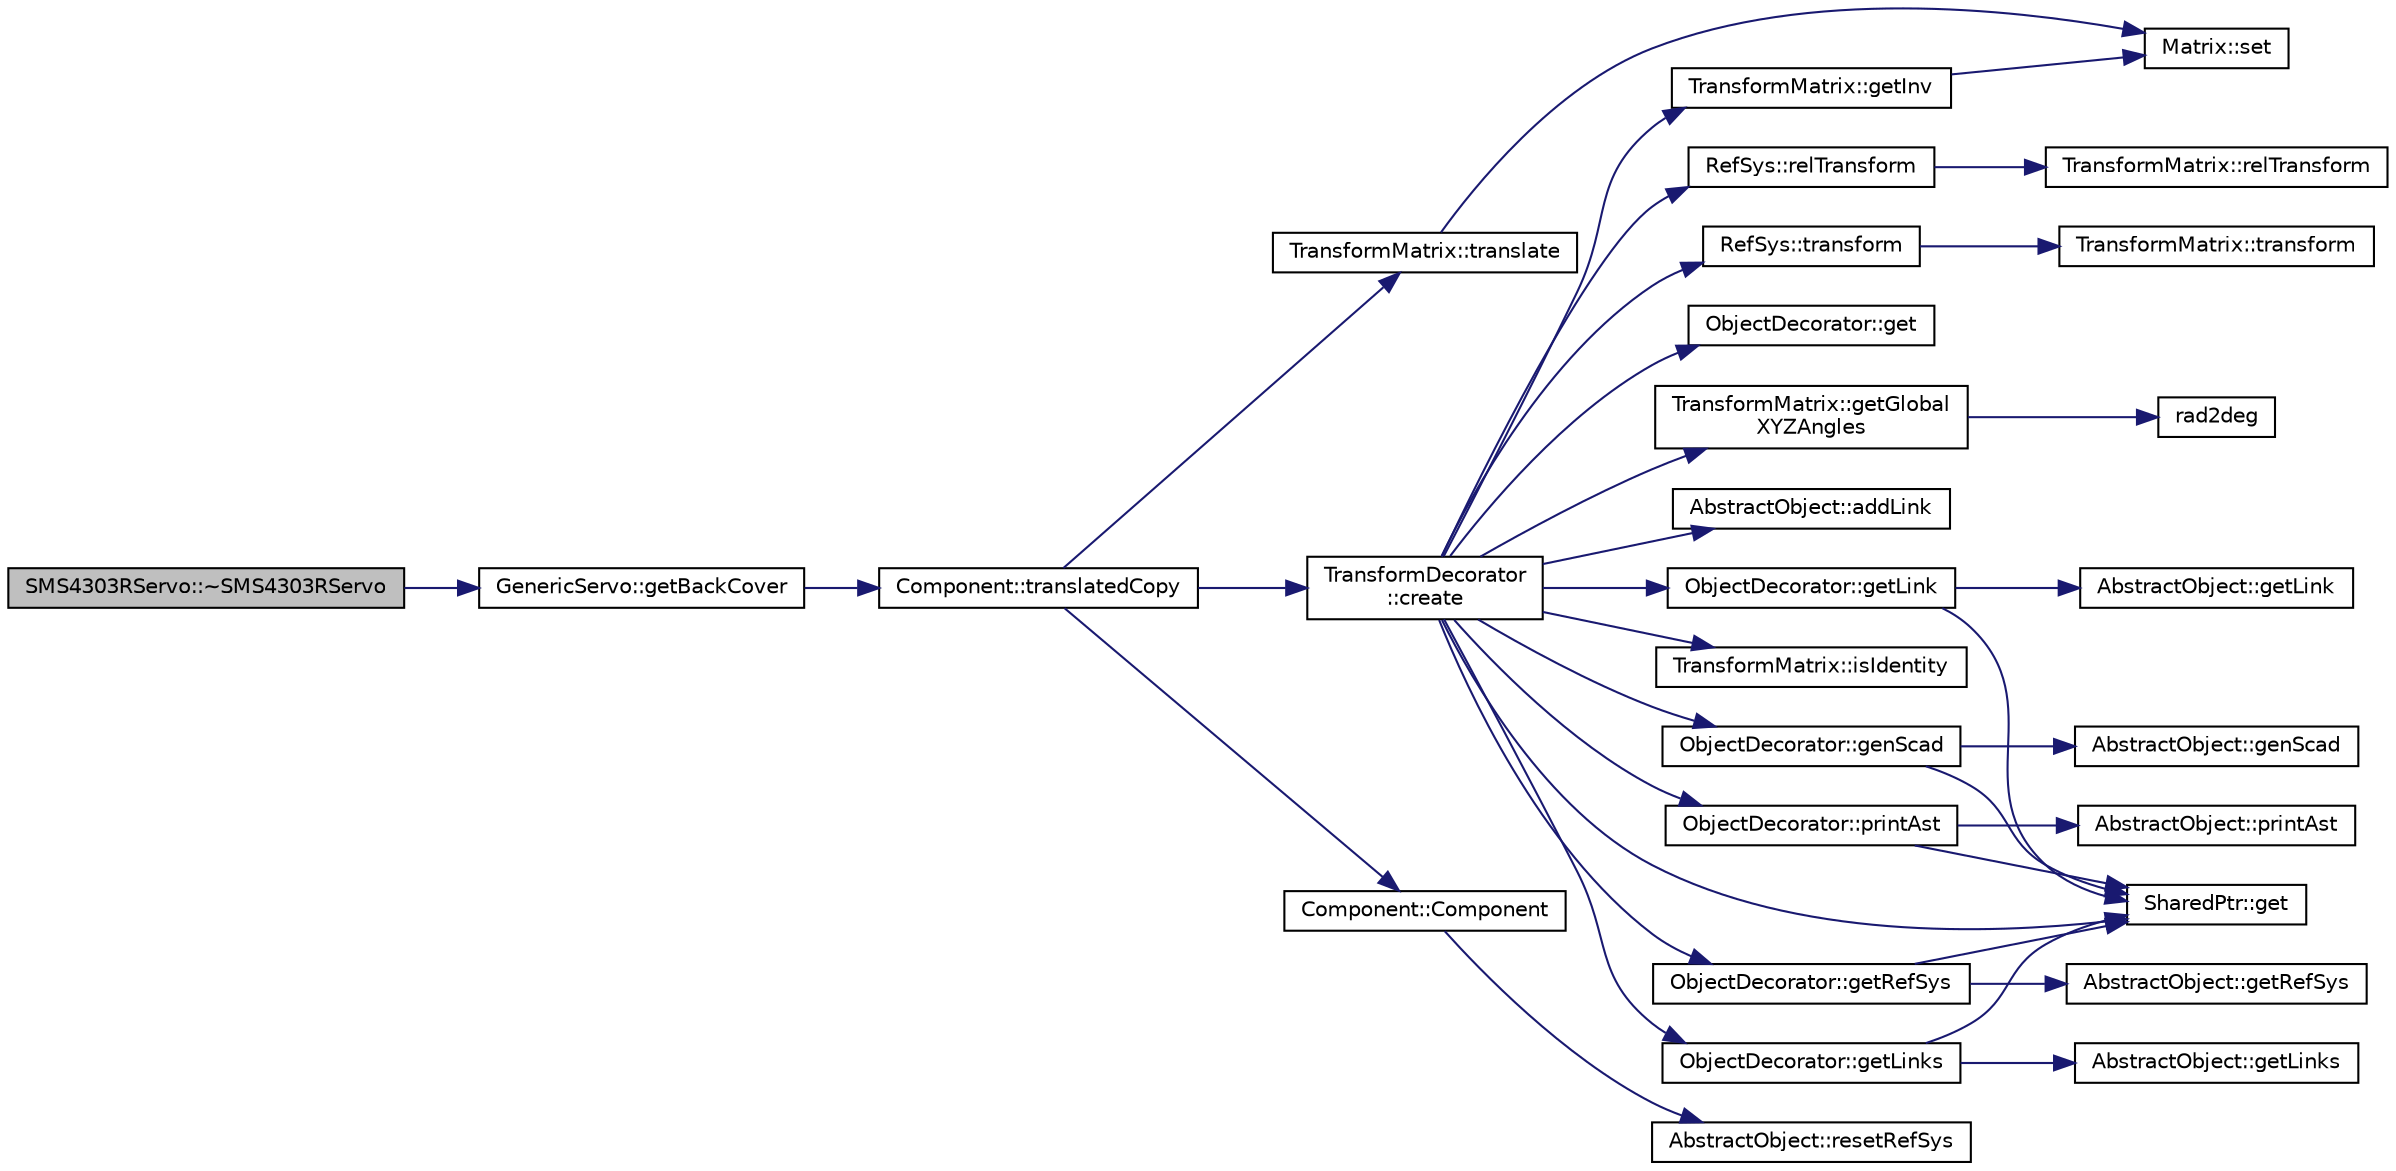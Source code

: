 digraph "SMS4303RServo::~SMS4303RServo"
{
  edge [fontname="Helvetica",fontsize="10",labelfontname="Helvetica",labelfontsize="10"];
  node [fontname="Helvetica",fontsize="10",shape=record];
  rankdir="LR";
  Node9 [label="SMS4303RServo::~SMS4303RServo",height=0.2,width=0.4,color="black", fillcolor="grey75", style="filled", fontcolor="black"];
  Node9 -> Node10 [color="midnightblue",fontsize="10",style="solid",fontname="Helvetica"];
  Node10 [label="GenericServo::getBackCover",height=0.2,width=0.4,color="black", fillcolor="white", style="filled",URL="$classGenericServo.html#a93fe47b0ebffbe1c9c71e190fe92736c",tooltip="getBackCover "];
  Node10 -> Node11 [color="midnightblue",fontsize="10",style="solid",fontname="Helvetica"];
  Node11 [label="Component::translatedCopy",height=0.2,width=0.4,color="black", fillcolor="white", style="filled",URL="$classComponent.html#a9b25cc8e1420561130218b7c360eab67",tooltip="Translate the component. "];
  Node11 -> Node12 [color="midnightblue",fontsize="10",style="solid",fontname="Helvetica"];
  Node12 [label="TransformMatrix::translate",height=0.2,width=0.4,color="black", fillcolor="white", style="filled",URL="$classTransformMatrix.html#ae2b5dc7c41da84953f791e12e0b22964",tooltip="performs a translation "];
  Node12 -> Node13 [color="midnightblue",fontsize="10",style="solid",fontname="Helvetica"];
  Node13 [label="Matrix::set",height=0.2,width=0.4,color="black", fillcolor="white", style="filled",URL="$classMatrix.html#a820d3e49ffea766faf310729803e1df1"];
  Node11 -> Node14 [color="midnightblue",fontsize="10",style="solid",fontname="Helvetica"];
  Node14 [label="Component::Component",height=0.2,width=0.4,color="black", fillcolor="white", style="filled",URL="$classComponent.html#a8775db6d1a2c1afc2e77cd3c8f39da6f",tooltip="Default constructor. "];
  Node14 -> Node15 [color="midnightblue",fontsize="10",style="solid",fontname="Helvetica"];
  Node15 [label="AbstractObject::resetRefSys",height=0.2,width=0.4,color="black", fillcolor="white", style="filled",URL="$classAbstractObject.html#a5c6b81512c95f040f1d31dd65d4b3d57"];
  Node11 -> Node16 [color="midnightblue",fontsize="10",style="solid",fontname="Helvetica"];
  Node16 [label="TransformDecorator\l::create",height=0.2,width=0.4,color="black", fillcolor="white", style="filled",URL="$classTransformDecorator.html#a0aa4971660b91bebb8ad53e682b00bd1",tooltip="Default factory method. "];
  Node16 -> Node17 [color="midnightblue",fontsize="10",style="solid",fontname="Helvetica"];
  Node17 [label="TransformMatrix::isIdentity",height=0.2,width=0.4,color="black", fillcolor="white", style="filled",URL="$classTransformMatrix.html#ae53e1d2436656a41d8689cd818a05f88",tooltip="checke if matrix equals identity "];
  Node16 -> Node18 [color="midnightblue",fontsize="10",style="solid",fontname="Helvetica"];
  Node18 [label="SharedPtr::get",height=0.2,width=0.4,color="black", fillcolor="white", style="filled",URL="$classSharedPtr.html#a49ccede7111c7d25c1b1752b8ede30f5",tooltip="Gets the pointer hold. "];
  Node16 -> Node19 [color="midnightblue",fontsize="10",style="solid",fontname="Helvetica"];
  Node19 [label="RefSys::relTransform",height=0.2,width=0.4,color="black", fillcolor="white", style="filled",URL="$classRefSys.html#a964c20355e817d51cc44f4370f41056f"];
  Node19 -> Node20 [color="midnightblue",fontsize="10",style="solid",fontname="Helvetica"];
  Node20 [label="TransformMatrix::relTransform",height=0.2,width=0.4,color="black", fillcolor="white", style="filled",URL="$classTransformMatrix.html#a2b8dd01bc118116b0ca134643a4b8cc9"];
  Node16 -> Node21 [color="midnightblue",fontsize="10",style="solid",fontname="Helvetica"];
  Node21 [label="TransformMatrix::getInv",height=0.2,width=0.4,color="black", fillcolor="white", style="filled",URL="$classTransformMatrix.html#a7011cfeea745ed89415a324c2a665a87"];
  Node21 -> Node13 [color="midnightblue",fontsize="10",style="solid",fontname="Helvetica"];
  Node16 -> Node22 [color="midnightblue",fontsize="10",style="solid",fontname="Helvetica"];
  Node22 [label="RefSys::transform",height=0.2,width=0.4,color="black", fillcolor="white", style="filled",URL="$classRefSys.html#a257068ba4a052c855587d334edec48ff",tooltip="Rotates the reference system This methods rotates the reference system with a rotational matrix..."];
  Node22 -> Node23 [color="midnightblue",fontsize="10",style="solid",fontname="Helvetica"];
  Node23 [label="TransformMatrix::transform",height=0.2,width=0.4,color="black", fillcolor="white", style="filled",URL="$classTransformMatrix.html#ae5e480c59e5afd8367cc456789d5f79d"];
  Node16 -> Node24 [color="midnightblue",fontsize="10",style="solid",fontname="Helvetica"];
  Node24 [label="ObjectDecorator::get",height=0.2,width=0.4,color="black", fillcolor="white", style="filled",URL="$classObjectDecorator.html#aff1b42075a10ee6b0cca6abaa3423bcd",tooltip="Get the internally hold pointer. Const version. "];
  Node16 -> Node25 [color="midnightblue",fontsize="10",style="solid",fontname="Helvetica"];
  Node25 [label="AbstractObject::addLink",height=0.2,width=0.4,color="black", fillcolor="white", style="filled",URL="$classAbstractObject.html#afeb1ed691f3127374a16d0a3297f6917",tooltip="Adds a Link to the system. System of the Link. "];
  Node16 -> Node26 [color="midnightblue",fontsize="10",style="solid",fontname="Helvetica"];
  Node26 [label="TransformMatrix::getGlobal\lXYZAngles",height=0.2,width=0.4,color="black", fillcolor="white", style="filled",URL="$classTransformMatrix.html#a4f4d068778049c7ae999ffe8fad91fde",tooltip="Gets the rotation angles about the fixed axes x,y,z. Obtains the rotation angles about the fixed x..."];
  Node26 -> Node27 [color="midnightblue",fontsize="10",style="solid",fontname="Helvetica"];
  Node27 [label="rad2deg",height=0.2,width=0.4,color="black", fillcolor="white", style="filled",URL="$Math_8h.html#a638b7a3259334d9389d4dcb31cb7dfea"];
  Node16 -> Node28 [color="midnightblue",fontsize="10",style="solid",fontname="Helvetica"];
  Node28 [label="ObjectDecorator::genScad",height=0.2,width=0.4,color="black", fillcolor="white", style="filled",URL="$classObjectDecorator.html#a50d55a263f5ef6b1b847d59d42456be0",tooltip="Generate SCAD output for this object. "];
  Node28 -> Node18 [color="midnightblue",fontsize="10",style="solid",fontname="Helvetica"];
  Node28 -> Node29 [color="midnightblue",fontsize="10",style="solid",fontname="Helvetica"];
  Node29 [label="AbstractObject::genScad",height=0.2,width=0.4,color="black", fillcolor="white", style="filled",URL="$classAbstractObject.html#a6a649119224b5b664e68b324106f8a1b",tooltip="Generate SCAD output for this object. "];
  Node16 -> Node30 [color="midnightblue",fontsize="10",style="solid",fontname="Helvetica"];
  Node30 [label="ObjectDecorator::printAst",height=0.2,width=0.4,color="black", fillcolor="white", style="filled",URL="$classObjectDecorator.html#a5f5a5584f87beb6f8e7c88c941a1a464",tooltip="Generate AST output for this object. "];
  Node30 -> Node18 [color="midnightblue",fontsize="10",style="solid",fontname="Helvetica"];
  Node30 -> Node31 [color="midnightblue",fontsize="10",style="solid",fontname="Helvetica"];
  Node31 [label="AbstractObject::printAst",height=0.2,width=0.4,color="black", fillcolor="white", style="filled",URL="$classAbstractObject.html#afe4637952e9d1dd3af11d29010beaa9d",tooltip="Generate AST output for this object. "];
  Node16 -> Node32 [color="midnightblue",fontsize="10",style="solid",fontname="Helvetica"];
  Node32 [label="ObjectDecorator::getRefSys",height=0.2,width=0.4,color="black", fillcolor="white", style="filled",URL="$classObjectDecorator.html#ae730b62d7a577c130ff49300433016aa"];
  Node32 -> Node18 [color="midnightblue",fontsize="10",style="solid",fontname="Helvetica"];
  Node32 -> Node33 [color="midnightblue",fontsize="10",style="solid",fontname="Helvetica"];
  Node33 [label="AbstractObject::getRefSys",height=0.2,width=0.4,color="black", fillcolor="white", style="filled",URL="$classAbstractObject.html#ad7e95ecc03215458c2587cca04cc8f4a"];
  Node16 -> Node34 [color="midnightblue",fontsize="10",style="solid",fontname="Helvetica"];
  Node34 [label="ObjectDecorator::getLinks",height=0.2,width=0.4,color="black", fillcolor="white", style="filled",URL="$classObjectDecorator.html#a2ecf6bc1b1c7f501d7183a26ce1b2e64"];
  Node34 -> Node18 [color="midnightblue",fontsize="10",style="solid",fontname="Helvetica"];
  Node34 -> Node35 [color="midnightblue",fontsize="10",style="solid",fontname="Helvetica"];
  Node35 [label="AbstractObject::getLinks",height=0.2,width=0.4,color="black", fillcolor="white", style="filled",URL="$classAbstractObject.html#ab4a27c53cbbaf5338d731d8859d31067"];
  Node16 -> Node36 [color="midnightblue",fontsize="10",style="solid",fontname="Helvetica"];
  Node36 [label="ObjectDecorator::getLink",height=0.2,width=0.4,color="black", fillcolor="white", style="filled",URL="$classObjectDecorator.html#a6d5d7a5d6ba13608c5399c9a0718c8ba"];
  Node36 -> Node18 [color="midnightblue",fontsize="10",style="solid",fontname="Helvetica"];
  Node36 -> Node37 [color="midnightblue",fontsize="10",style="solid",fontname="Helvetica"];
  Node37 [label="AbstractObject::getLink",height=0.2,width=0.4,color="black", fillcolor="white", style="filled",URL="$classAbstractObject.html#aacc0185c2f8d24721e09e9b56a03d528"];
}
